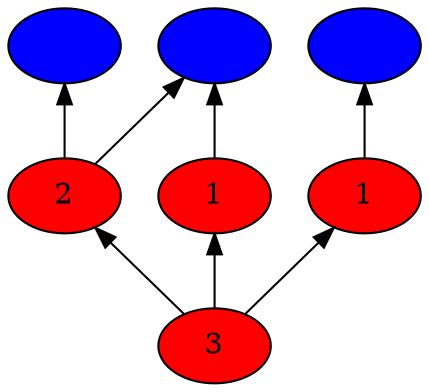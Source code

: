 digraph {
rankdir=BT
fontsize=24
1["shape" ="ellipse" "style" ="filled" "fillcolor" ="red" "label" ="3" ]
2["shape" ="ellipse" "style" ="filled" "fillcolor" ="red" "label" ="2" ]
3["shape" ="ellipse" "style" ="filled" "fillcolor" ="red" "label" ="1" ]
4["shape" ="ellipse" "style" ="filled" "fillcolor" ="red" "label" ="1" ]
5["shape" ="ellipse" "style" ="filled" "fillcolor" ="blue" "label" ="" ]
6["shape" ="ellipse" "style" ="filled" "fillcolor" ="blue" "label" ="" ]
7["shape" ="ellipse" "style" ="filled" "fillcolor" ="blue" "label" ="" ]
1 -> 2["color" ="black" "style" ="solid" "arrowhead" ="normal" ]
1 -> 3["color" ="black" "style" ="solid" "arrowhead" ="normal" ]
1 -> 4["color" ="black" "style" ="solid" "arrowhead" ="normal" ]
2 -> 5["color" ="black" "style" ="solid" "arrowhead" ="normal" ]
2 -> 6["color" ="black" "style" ="solid" "arrowhead" ="normal" ]
3 -> 6["color" ="black" "style" ="solid" "arrowhead" ="normal" ]
4 -> 7["color" ="black" "style" ="solid" "arrowhead" ="normal" ]
}